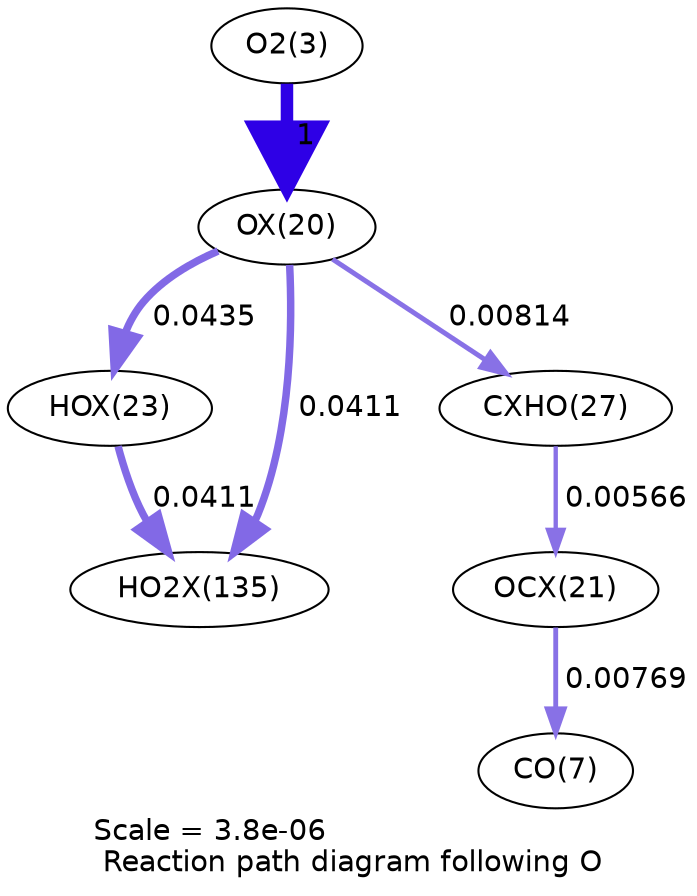 digraph reaction_paths {
center=1;
s5 -> s33[fontname="Helvetica", penwidth=6, arrowsize=3, color="0.7, 1.5, 0.9"
, label=" 1"];
s33 -> s36[fontname="Helvetica", penwidth=3.63, arrowsize=1.82, color="0.7, 0.544, 0.9"
, label=" 0.0435"];
s33 -> s40[fontname="Helvetica", penwidth=2.37, arrowsize=1.18, color="0.7, 0.508, 0.9"
, label=" 0.00814"];
s33 -> s53[fontname="Helvetica", penwidth=3.59, arrowsize=1.79, color="0.7, 0.541, 0.9"
, label=" 0.0411"];
s36 -> s53[fontname="Helvetica", penwidth=3.59, arrowsize=1.79, color="0.7, 0.541, 0.9"
, label=" 0.0411"];
s40 -> s34[fontname="Helvetica", penwidth=2.09, arrowsize=1.05, color="0.7, 0.506, 0.9"
, label=" 0.00566"];
s34 -> s9[fontname="Helvetica", penwidth=2.33, arrowsize=1.16, color="0.7, 0.508, 0.9"
, label=" 0.00769"];
s5 [ fontname="Helvetica", label="O2(3)"];
s9 [ fontname="Helvetica", label="CO(7)"];
s33 [ fontname="Helvetica", label="OX(20)"];
s34 [ fontname="Helvetica", label="OCX(21)"];
s36 [ fontname="Helvetica", label="HOX(23)"];
s40 [ fontname="Helvetica", label="CXHO(27)"];
s53 [ fontname="Helvetica", label="HO2X(135)"];
 label = "Scale = 3.8e-06\l Reaction path diagram following O";
 fontname = "Helvetica";
}
